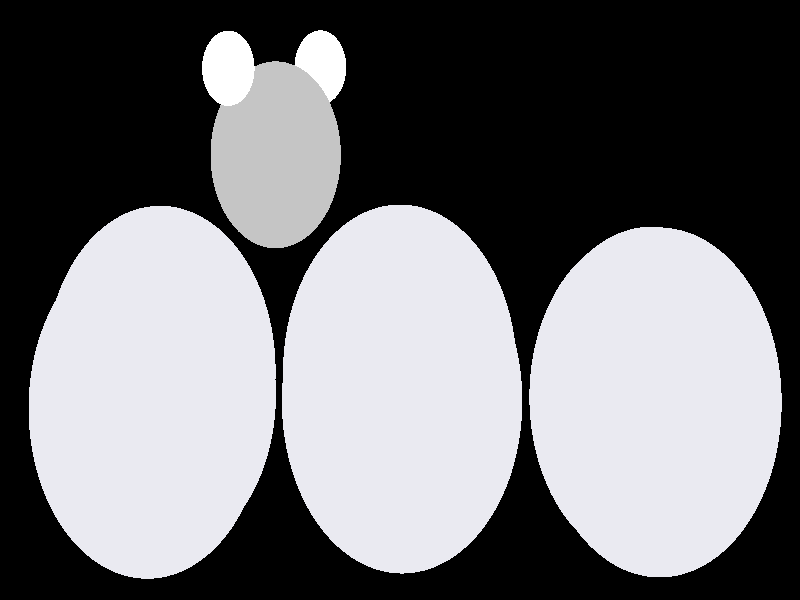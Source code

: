 #include "colors.inc"
#include "finish.inc"

global_settings {assumed_gamma 1 max_trace_level 6}
background {color White transmit 1.0}
camera {perspective
  right -7.61*x up 3.98*y
  direction 100.00*z
  location <0,0,100.00> look_at <0,0,0>}


light_source {<  2.00,   3.00,  40.00> color White
  area_light <0.70, 0, 0>, <0, 0.70, 0>, 3, 3
  adaptive 1 jitter}
// no fog
#declare simple = finish {phong 0.7}
#declare pale = finish {ambient 0.5 diffuse 0.85 roughness 0.001 specular 0.200 }
#declare intermediate = finish {ambient 0.3 diffuse 0.6 specular 0.1 roughness 0.04}
#declare vmd = finish {ambient 0.0 diffuse 0.65 phong 0.1 phong_size 40.0 specular 0.5 }
#declare jmol = finish {ambient 0.2 diffuse 0.6 specular 1 roughness 0.001 metallic}
#declare ase2 = finish {ambient 0.05 brilliance 3 diffuse 0.6 metallic specular 0.7 roughness 0.04 reflection 0.15}
#declare ase3 = finish {ambient 0.15 brilliance 2 diffuse 0.6 metallic specular 1.0 roughness 0.001 reflection 0.0}
#declare glass = finish {ambient 0.05 diffuse 0.3 specular 1.0 roughness 0.001}
#declare glass2 = finish {ambient 0.01 diffuse 0.3 specular 1.0 reflection 0.25 roughness 0.001}
#declare Rcell = 0.050;
#declare Rbond = 0.100;

#macro atom(LOC, R, COL, TRANS, FIN)
  sphere{LOC, R texture{pigment{color COL transmit TRANS} finish{FIN}}}
#end
#macro constrain(LOC, R, COL, TRANS FIN)
union{torus{R, Rcell rotate 45*z texture{pigment{color COL transmit TRANS} finish{FIN}}}
     torus{R, Rcell rotate -45*z texture{pigment{color COL transmit TRANS} finish{FIN}}}
     translate LOC}
#end

// no cell vertices
atom(< -2.44,  -0.68,  -8.47>, 1.16, rgb <0.82, 0.82, 0.88>, 0.0, ase3) // #0
atom(< -2.41,  -0.50,  -5.65>, 1.16, rgb <0.82, 0.82, 0.88>, 0.0, ase3) // #1
atom(< -2.47,  -0.74,  -2.76>, 1.16, rgb <0.82, 0.82, 0.88>, 0.0, ase3) // #2
atom(<  0.04,  -0.72,  -7.12>, 1.16, rgb <0.82, 0.82, 0.88>, 0.0, ase3) // #3
atom(<  0.00,  -0.50,  -4.25>, 1.16, rgb <0.82, 0.82, 0.88>, 0.0, ase3) // #4
atom(<  0.02,  -0.68,  -1.42>, 1.16, rgb <0.82, 0.82, 0.88>, 0.0, ase3) // #5
atom(<  2.46,  -0.68,  -5.64>, 1.16, rgb <0.82, 0.82, 0.88>, 0.0, ase3) // #6
atom(<  2.46,  -0.66,  -2.82>, 1.16, rgb <0.82, 0.82, 0.88>, 0.0, ase3) // #7
atom(<  2.47,  -0.68,   0.00>, 1.16, rgb <0.82, 0.82, 0.88>, 0.0, ase3) // #8
atom(< -1.24,   1.01,  -4.88>, 0.65, rgb <0.56, 0.56, 0.56>, 0.0, ase3) // #9
atom(< -0.80,   1.63,  -5.66>, 0.26, rgb <1.00, 1.00, 1.00>, 0.0, ase3) // #10
atom(< -1.70,   1.60,  -4.09>, 0.26, rgb <1.00, 1.00, 1.00>, 0.0, ase3) // #11

// no constraints
